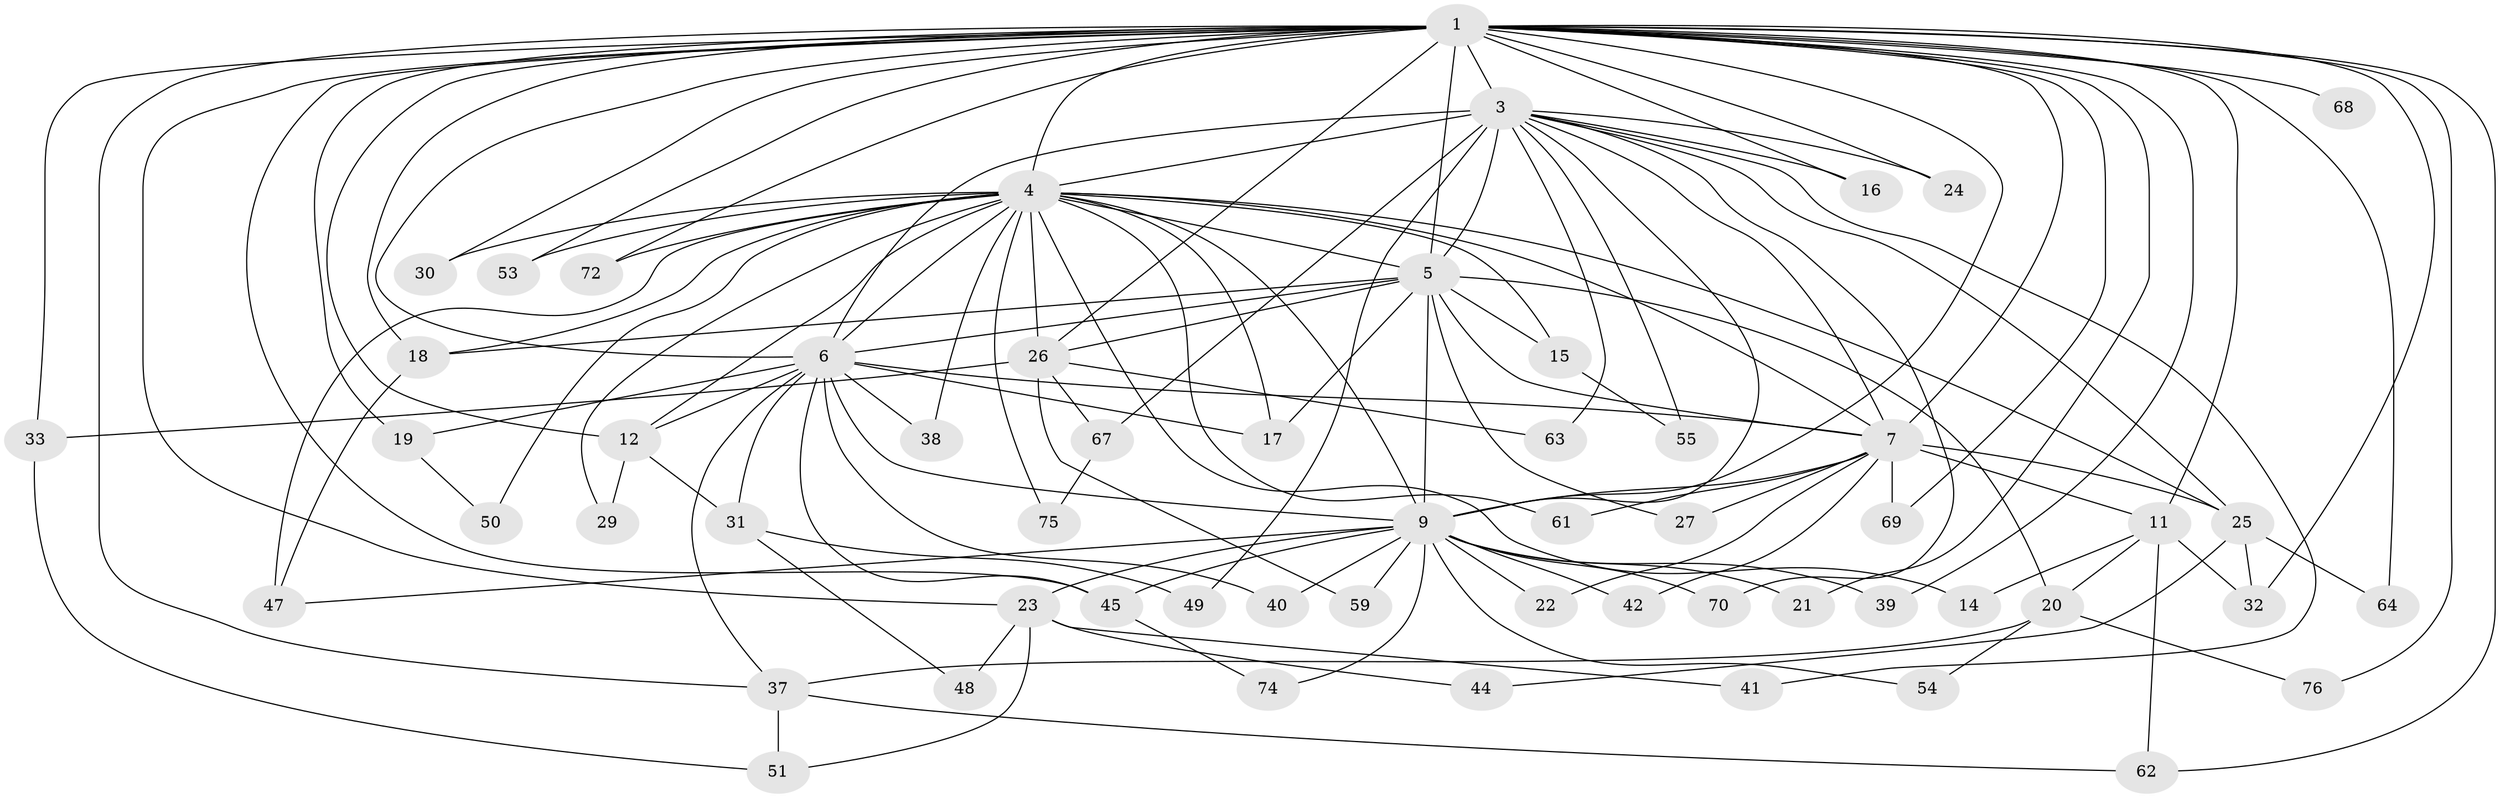 // original degree distribution, {18: 0.02631578947368421, 24: 0.013157894736842105, 13: 0.02631578947368421, 25: 0.013157894736842105, 11: 0.013157894736842105, 17: 0.013157894736842105, 23: 0.013157894736842105, 15: 0.013157894736842105, 6: 0.013157894736842105, 5: 0.07894736842105263, 2: 0.5263157894736842, 3: 0.19736842105263158, 4: 0.05263157894736842}
// Generated by graph-tools (version 1.1) at 2025/41/03/06/25 10:41:43]
// undirected, 57 vertices, 131 edges
graph export_dot {
graph [start="1"]
  node [color=gray90,style=filled];
  1 [super="+2"];
  3 [super="+10"];
  4 [super="+65"];
  5 [super="+8"];
  6 [super="+57"];
  7;
  9 [super="+13"];
  11 [super="+56"];
  12 [super="+35"];
  14;
  15;
  16;
  17 [super="+52"];
  18 [super="+46"];
  19 [super="+28"];
  20;
  21;
  22;
  23 [super="+43"];
  24;
  25 [super="+36"];
  26 [super="+34"];
  27;
  29;
  30;
  31;
  32;
  33;
  37 [super="+73"];
  38;
  39;
  40;
  41;
  42;
  44;
  45 [super="+66"];
  47 [super="+58"];
  48;
  49;
  50;
  51 [super="+60"];
  53;
  54;
  55;
  59;
  61;
  62 [super="+71"];
  63;
  64;
  67;
  68;
  69;
  70;
  72;
  74;
  75;
  76;
  1 -- 3 [weight=4];
  1 -- 4 [weight=2];
  1 -- 5 [weight=4];
  1 -- 6 [weight=2];
  1 -- 7 [weight=2];
  1 -- 9 [weight=2];
  1 -- 12;
  1 -- 19 [weight=2];
  1 -- 21;
  1 -- 32;
  1 -- 39;
  1 -- 45;
  1 -- 68 [weight=2];
  1 -- 64;
  1 -- 11;
  1 -- 69;
  1 -- 72;
  1 -- 76;
  1 -- 16;
  1 -- 18;
  1 -- 23;
  1 -- 24;
  1 -- 30;
  1 -- 33;
  1 -- 37;
  1 -- 53;
  1 -- 62;
  1 -- 26;
  3 -- 4 [weight=2];
  3 -- 5 [weight=4];
  3 -- 6 [weight=3];
  3 -- 7 [weight=2];
  3 -- 9 [weight=2];
  3 -- 16;
  3 -- 24;
  3 -- 25;
  3 -- 63;
  3 -- 67;
  3 -- 70;
  3 -- 41;
  3 -- 49;
  3 -- 55;
  4 -- 5 [weight=2];
  4 -- 6;
  4 -- 7;
  4 -- 9;
  4 -- 14;
  4 -- 15;
  4 -- 17;
  4 -- 26;
  4 -- 29;
  4 -- 30;
  4 -- 38 [weight=2];
  4 -- 50;
  4 -- 53;
  4 -- 61;
  4 -- 75;
  4 -- 25;
  4 -- 72;
  4 -- 12;
  4 -- 18;
  4 -- 47;
  5 -- 6 [weight=2];
  5 -- 7 [weight=2];
  5 -- 9 [weight=2];
  5 -- 17;
  5 -- 18;
  5 -- 15;
  5 -- 20;
  5 -- 26;
  5 -- 27;
  6 -- 7;
  6 -- 9;
  6 -- 12;
  6 -- 19;
  6 -- 31;
  6 -- 38;
  6 -- 40;
  6 -- 37;
  6 -- 45;
  6 -- 17;
  7 -- 9 [weight=2];
  7 -- 11;
  7 -- 22;
  7 -- 25;
  7 -- 27;
  7 -- 42;
  7 -- 61;
  7 -- 69;
  9 -- 21;
  9 -- 22;
  9 -- 23 [weight=2];
  9 -- 39;
  9 -- 40;
  9 -- 42;
  9 -- 45;
  9 -- 47;
  9 -- 54;
  9 -- 59;
  9 -- 70;
  9 -- 74;
  11 -- 14;
  11 -- 20;
  11 -- 62;
  11 -- 32;
  12 -- 29;
  12 -- 31;
  15 -- 55;
  18 -- 47;
  19 -- 50;
  20 -- 37;
  20 -- 54;
  20 -- 76;
  23 -- 41;
  23 -- 48;
  23 -- 51;
  23 -- 44;
  25 -- 32;
  25 -- 44;
  25 -- 64;
  26 -- 33;
  26 -- 67;
  26 -- 59;
  26 -- 63;
  31 -- 48;
  31 -- 49;
  33 -- 51;
  37 -- 51;
  37 -- 62;
  45 -- 74;
  67 -- 75;
}
